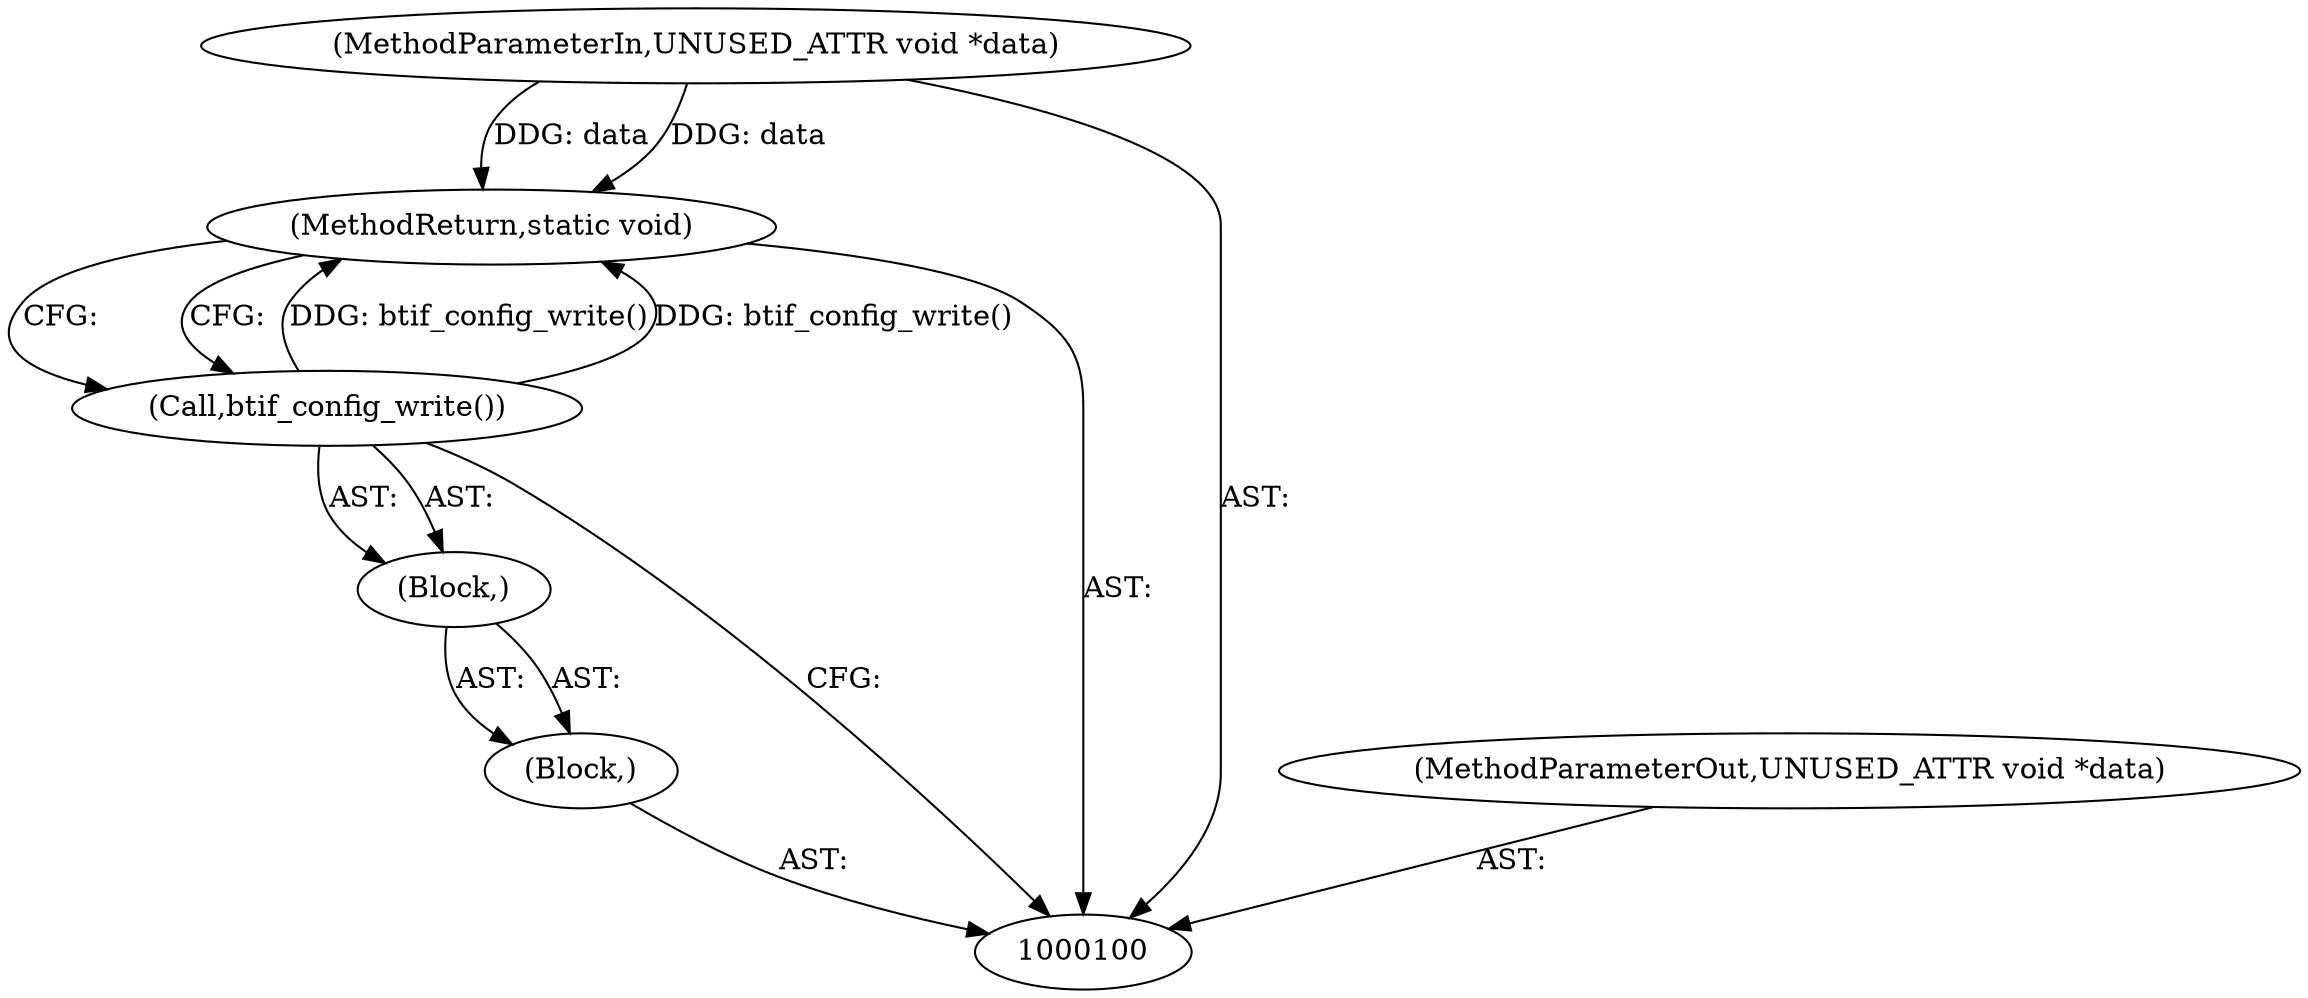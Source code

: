 digraph "0_Android_d77f1999ecece56c1cbb333f4ddc26f0b5bac2c5_2" {
"1000105" [label="(MethodReturn,static void)"];
"1000101" [label="(MethodParameterIn,UNUSED_ATTR void *data)"];
"1000113" [label="(MethodParameterOut,UNUSED_ATTR void *data)"];
"1000102" [label="(Block,)"];
"1000103" [label="(Block,)"];
"1000104" [label="(Call,btif_config_write())"];
"1000105" -> "1000100"  [label="AST: "];
"1000105" -> "1000104"  [label="CFG: "];
"1000104" -> "1000105"  [label="DDG: btif_config_write()"];
"1000101" -> "1000105"  [label="DDG: data"];
"1000101" -> "1000100"  [label="AST: "];
"1000101" -> "1000105"  [label="DDG: data"];
"1000113" -> "1000100"  [label="AST: "];
"1000102" -> "1000100"  [label="AST: "];
"1000103" -> "1000102"  [label="AST: "];
"1000103" -> "1000102"  [label="AST: "];
"1000104" -> "1000103"  [label="AST: "];
"1000104" -> "1000103"  [label="AST: "];
"1000104" -> "1000100"  [label="CFG: "];
"1000105" -> "1000104"  [label="CFG: "];
"1000104" -> "1000105"  [label="DDG: btif_config_write()"];
}
